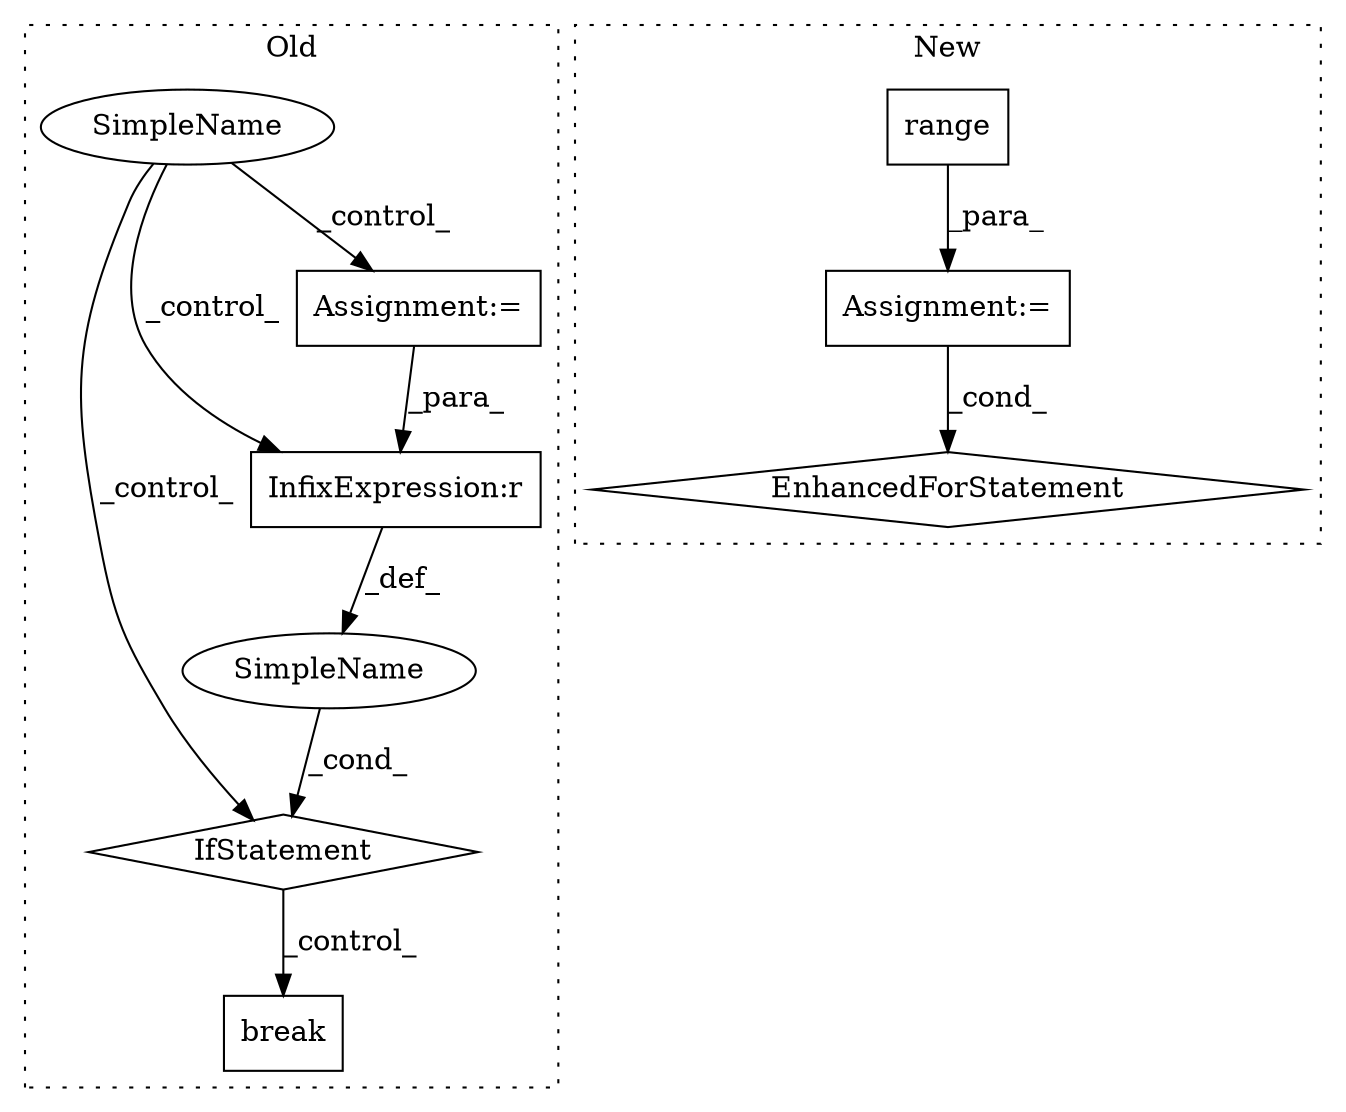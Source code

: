 digraph G {
subgraph cluster0 {
1 [label="break" a="10" s="4577" l="6" shape="box"];
3 [label="IfStatement" a="25" s="4523,4565" l="4,2" shape="diamond"];
4 [label="SimpleName" a="42" s="" l="" shape="ellipse"];
6 [label="InfixExpression:r" a="27" s="4550" l="4" shape="box"];
7 [label="SimpleName" a="42" s="" l="" shape="ellipse"];
8 [label="Assignment:=" a="7" s="4430" l="1" shape="box"];
label = "Old";
style="dotted";
}
subgraph cluster1 {
2 [label="range" a="32" s="4114,4129" l="6,1" shape="box"];
5 [label="Assignment:=" a="7" s="4049,4130" l="53,2" shape="box"];
9 [label="EnhancedForStatement" a="70" s="4049,4130" l="53,2" shape="diamond"];
label = "New";
style="dotted";
}
2 -> 5 [label="_para_"];
3 -> 1 [label="_control_"];
4 -> 3 [label="_cond_"];
5 -> 9 [label="_cond_"];
6 -> 4 [label="_def_"];
7 -> 8 [label="_control_"];
7 -> 3 [label="_control_"];
7 -> 6 [label="_control_"];
8 -> 6 [label="_para_"];
}
